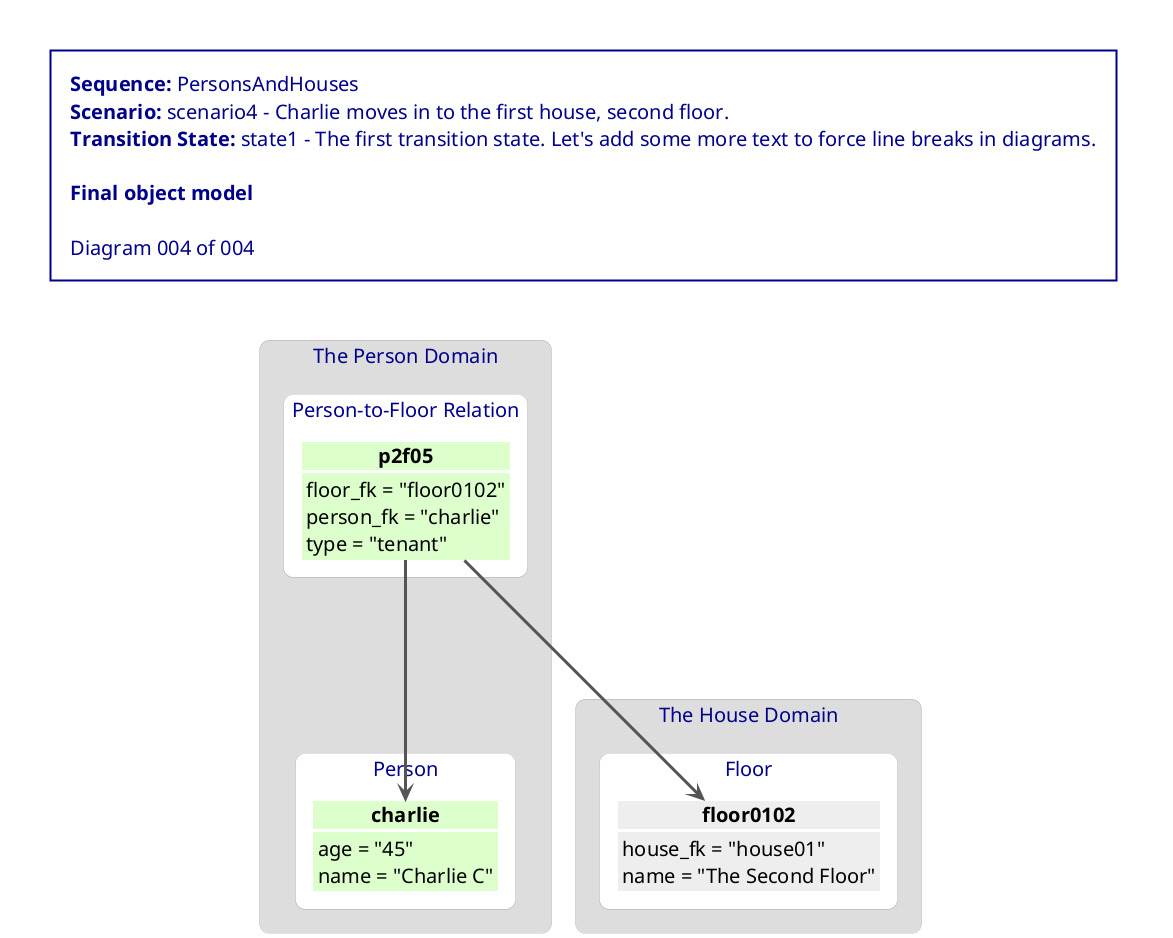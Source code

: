 @startuml PersonsAndHouses_scenario4_state1_004_final

<style>
    Shadowing false
    Rectangle {
        FontSize 18
        FontStyle bold
        HorizontalAlignment left
        LineThickness 0
        RoundCorner 20
    }
    Object {
        FontSize 20
        FontStyle normal
        HorizontalAlignment left
        LineColor white
        LineThickness 3
        RoundCorner 20
    }
    Arrow {
        LineThickness 3
    }
    Title {
        BackgroundColor white
        FontColor darkblue
        FontSize 20
        FontStyle normal
        HorizontalAlignment left
        LineColor darkblue
        LineThickness 2
        Margin 50
        Padding 20
    }
</style>

title \
<b>Sequence:</b> PersonsAndHouses\n\
<b>Scenario:</b> scenario4 - Charlie moves in to the first house, second floor.\n\
<b>Transition State:</b> state1 - The first transition state. Let's add some more text to force line breaks in diagrams.\n\n\
<b>Final object model</b>\n\n\
Diagram 004 of 004

rectangle "The House Domain" as housedomain #DDDDDD {
    rectangle "Floor" as housedomain_floorclass #white {
        object "<color:black><b>floor0102</b></color>" as housedomain_floorclass_floor0102 #EEEEEE {
            <color:black>house_fk = "house01"</color>
            <color:black>name = "The Second Floor"</color>
        }
    }
}
rectangle "The Person Domain" as persondomain #DDDDDD {
    rectangle "Person-to-Floor Relation" as persondomain_p2fclass #white {
        object "<color:black><b>p2f05</b></color>" as persondomain_p2fclass_p2f05 #DDFFCC {
            <color:black>floor_fk = "floor0102"</color>
            <color:black>person_fk = "charlie"</color>
            <color:black>type = "tenant"</color>
        }
    }
    rectangle "Person" as persondomain_personclass #white {
        object "<color:black><b>charlie</b></color>" as persondomain_personclass_charlie #DDFFCC {
            <color:black>age = "45"</color>
            <color:black>name = "Charlie C"</color>
        }
    }
}

persondomain_p2fclass_p2f05 ----> housedomain_floorclass_floor0102 #555555
persondomain_p2fclass_p2f05 ----> persondomain_personclass_charlie #555555

@enduml
